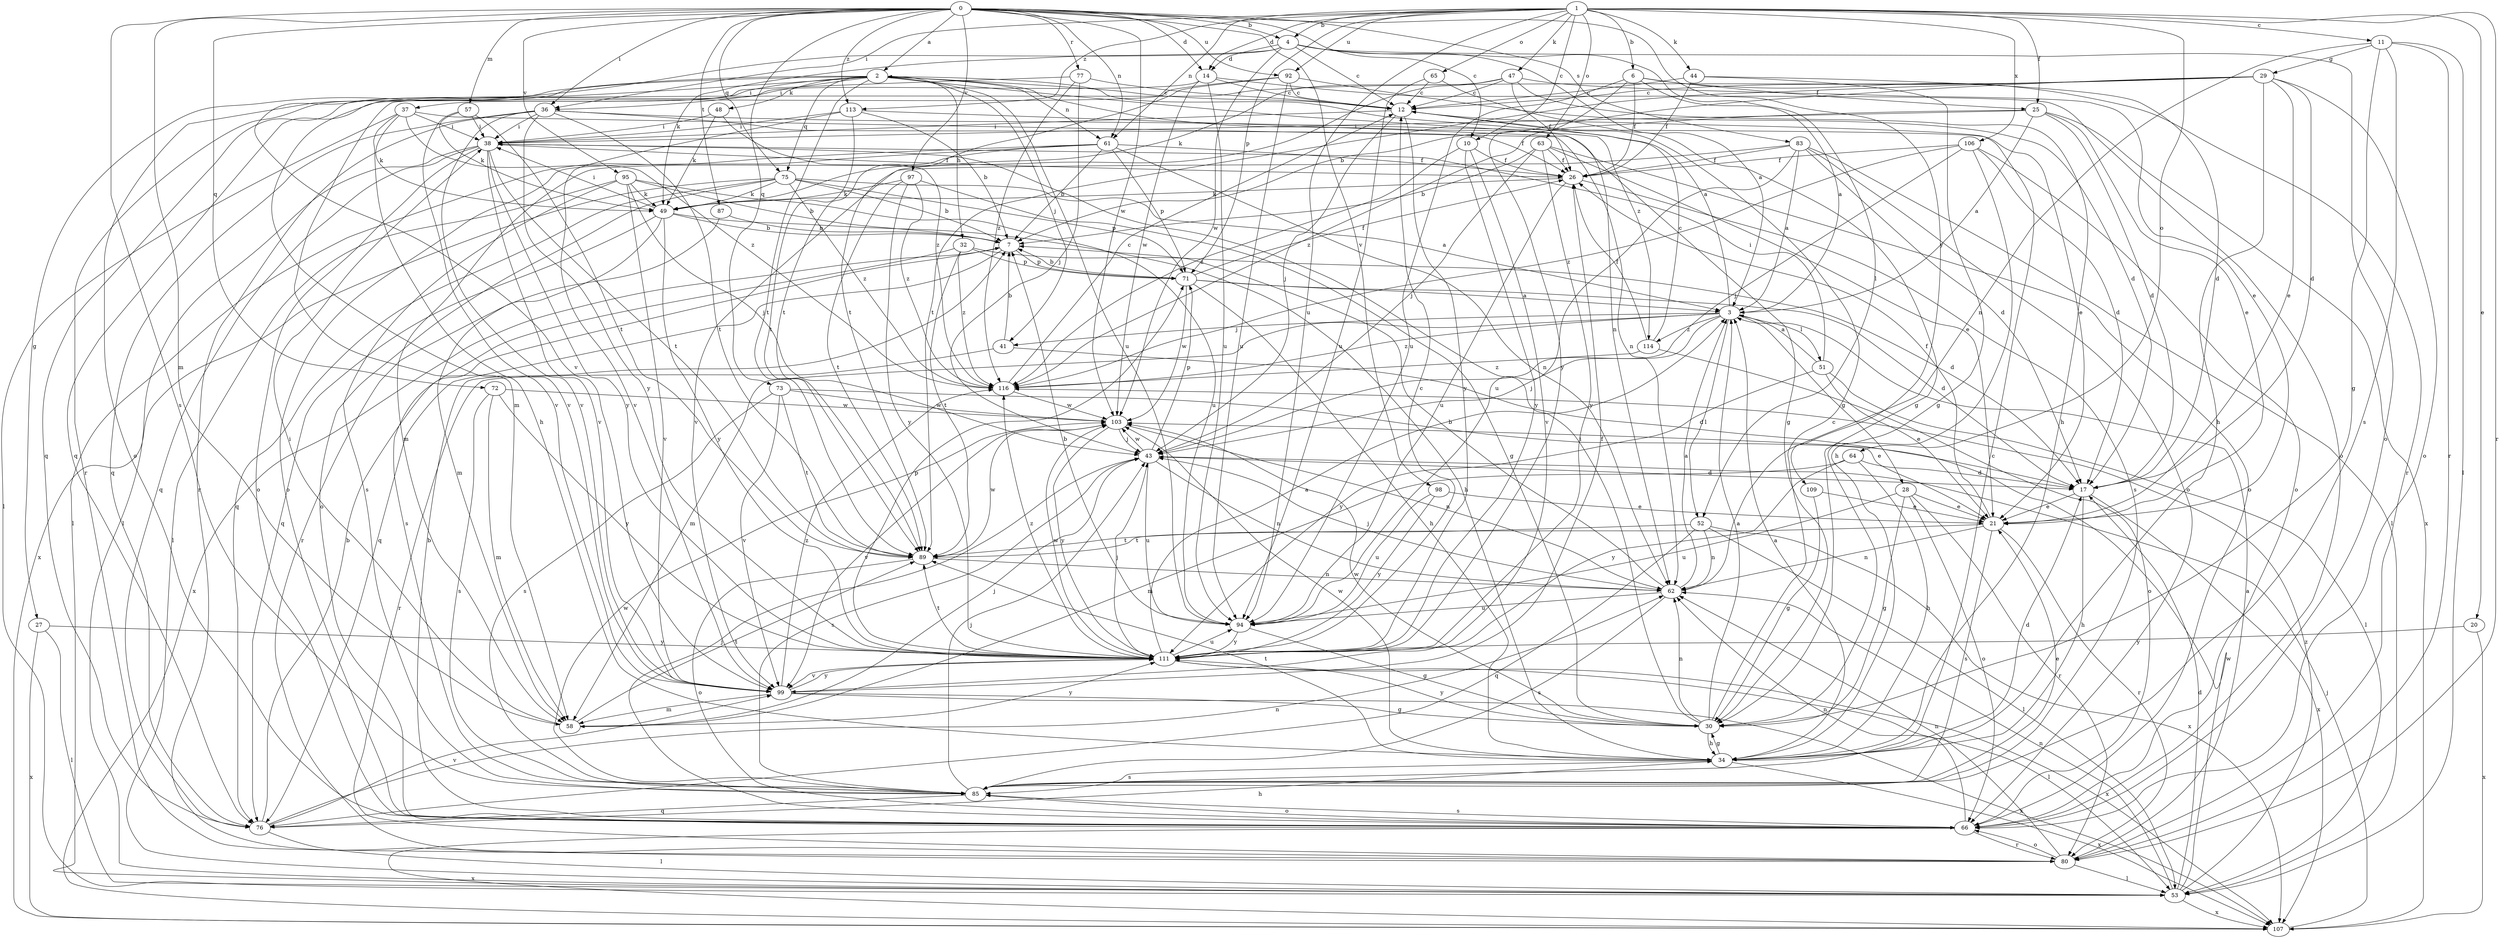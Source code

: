 strict digraph  {
0;
1;
2;
3;
4;
6;
7;
10;
11;
12;
14;
17;
20;
21;
25;
26;
27;
28;
29;
30;
32;
34;
36;
37;
38;
41;
43;
44;
47;
48;
49;
51;
52;
53;
57;
58;
61;
62;
63;
64;
65;
66;
71;
72;
73;
75;
76;
77;
80;
83;
85;
87;
89;
92;
94;
95;
97;
98;
99;
103;
106;
107;
109;
111;
113;
114;
116;
0 -> 2  [label=a];
0 -> 4  [label=b];
0 -> 10  [label=c];
0 -> 14  [label=d];
0 -> 36  [label=i];
0 -> 57  [label=m];
0 -> 58  [label=m];
0 -> 61  [label=n];
0 -> 72  [label=q];
0 -> 73  [label=q];
0 -> 75  [label=q];
0 -> 77  [label=r];
0 -> 83  [label=s];
0 -> 85  [label=s];
0 -> 87  [label=t];
0 -> 92  [label=u];
0 -> 95  [label=v];
0 -> 97  [label=v];
0 -> 98  [label=v];
0 -> 103  [label=w];
0 -> 109  [label=y];
0 -> 113  [label=z];
1 -> 4  [label=b];
1 -> 6  [label=b];
1 -> 10  [label=c];
1 -> 11  [label=c];
1 -> 14  [label=d];
1 -> 20  [label=e];
1 -> 25  [label=f];
1 -> 36  [label=i];
1 -> 44  [label=k];
1 -> 47  [label=k];
1 -> 61  [label=n];
1 -> 63  [label=o];
1 -> 64  [label=o];
1 -> 65  [label=o];
1 -> 71  [label=p];
1 -> 80  [label=r];
1 -> 92  [label=u];
1 -> 94  [label=u];
1 -> 106  [label=x];
1 -> 113  [label=z];
2 -> 12  [label=c];
2 -> 27  [label=g];
2 -> 32  [label=h];
2 -> 34  [label=h];
2 -> 36  [label=i];
2 -> 37  [label=i];
2 -> 41  [label=j];
2 -> 48  [label=k];
2 -> 61  [label=n];
2 -> 62  [label=n];
2 -> 66  [label=o];
2 -> 75  [label=q];
2 -> 89  [label=t];
2 -> 94  [label=u];
2 -> 114  [label=z];
3 -> 2  [label=a];
3 -> 28  [label=g];
3 -> 41  [label=j];
3 -> 43  [label=j];
3 -> 51  [label=l];
3 -> 52  [label=l];
3 -> 58  [label=m];
3 -> 114  [label=z];
3 -> 116  [label=z];
4 -> 3  [label=a];
4 -> 12  [label=c];
4 -> 14  [label=d];
4 -> 49  [label=k];
4 -> 52  [label=l];
4 -> 66  [label=o];
4 -> 99  [label=v];
4 -> 103  [label=w];
6 -> 3  [label=a];
6 -> 25  [label=f];
6 -> 26  [label=f];
6 -> 80  [label=r];
6 -> 94  [label=u];
6 -> 111  [label=y];
7 -> 71  [label=p];
7 -> 76  [label=q];
7 -> 107  [label=x];
10 -> 26  [label=f];
10 -> 99  [label=v];
10 -> 111  [label=y];
10 -> 116  [label=z];
11 -> 29  [label=g];
11 -> 30  [label=g];
11 -> 53  [label=l];
11 -> 62  [label=n];
11 -> 80  [label=r];
11 -> 85  [label=s];
12 -> 38  [label=i];
12 -> 43  [label=j];
12 -> 111  [label=y];
14 -> 12  [label=c];
14 -> 66  [label=o];
14 -> 76  [label=q];
14 -> 94  [label=u];
14 -> 103  [label=w];
17 -> 21  [label=e];
17 -> 34  [label=h];
17 -> 107  [label=x];
20 -> 107  [label=x];
20 -> 111  [label=y];
21 -> 26  [label=f];
21 -> 62  [label=n];
21 -> 80  [label=r];
21 -> 85  [label=s];
21 -> 89  [label=t];
25 -> 3  [label=a];
25 -> 17  [label=d];
25 -> 21  [label=e];
25 -> 38  [label=i];
25 -> 107  [label=x];
25 -> 116  [label=z];
26 -> 49  [label=k];
26 -> 85  [label=s];
26 -> 94  [label=u];
27 -> 53  [label=l];
27 -> 107  [label=x];
27 -> 111  [label=y];
28 -> 21  [label=e];
28 -> 30  [label=g];
28 -> 66  [label=o];
28 -> 80  [label=r];
28 -> 94  [label=u];
29 -> 7  [label=b];
29 -> 12  [label=c];
29 -> 17  [label=d];
29 -> 21  [label=e];
29 -> 34  [label=h];
29 -> 58  [label=m];
29 -> 66  [label=o];
29 -> 89  [label=t];
30 -> 3  [label=a];
30 -> 12  [label=c];
30 -> 34  [label=h];
30 -> 38  [label=i];
30 -> 62  [label=n];
30 -> 103  [label=w];
30 -> 111  [label=y];
32 -> 17  [label=d];
32 -> 71  [label=p];
32 -> 85  [label=s];
32 -> 89  [label=t];
32 -> 116  [label=z];
34 -> 3  [label=a];
34 -> 17  [label=d];
34 -> 30  [label=g];
34 -> 85  [label=s];
34 -> 89  [label=t];
34 -> 103  [label=w];
34 -> 107  [label=x];
36 -> 21  [label=e];
36 -> 26  [label=f];
36 -> 38  [label=i];
36 -> 76  [label=q];
36 -> 80  [label=r];
36 -> 89  [label=t];
36 -> 99  [label=v];
36 -> 111  [label=y];
37 -> 38  [label=i];
37 -> 49  [label=k];
37 -> 53  [label=l];
37 -> 62  [label=n];
37 -> 99  [label=v];
37 -> 116  [label=z];
38 -> 26  [label=f];
38 -> 53  [label=l];
38 -> 66  [label=o];
38 -> 76  [label=q];
38 -> 89  [label=t];
38 -> 99  [label=v];
38 -> 111  [label=y];
41 -> 7  [label=b];
41 -> 17  [label=d];
41 -> 80  [label=r];
43 -> 17  [label=d];
43 -> 62  [label=n];
43 -> 71  [label=p];
43 -> 85  [label=s];
43 -> 94  [label=u];
43 -> 103  [label=w];
44 -> 12  [label=c];
44 -> 17  [label=d];
44 -> 26  [label=f];
44 -> 30  [label=g];
47 -> 12  [label=c];
47 -> 21  [label=e];
47 -> 26  [label=f];
47 -> 34  [label=h];
47 -> 49  [label=k];
47 -> 89  [label=t];
48 -> 38  [label=i];
48 -> 49  [label=k];
48 -> 116  [label=z];
49 -> 7  [label=b];
49 -> 34  [label=h];
49 -> 38  [label=i];
49 -> 58  [label=m];
49 -> 76  [label=q];
49 -> 111  [label=y];
51 -> 3  [label=a];
51 -> 21  [label=e];
51 -> 38  [label=i];
51 -> 53  [label=l];
51 -> 111  [label=y];
52 -> 53  [label=l];
52 -> 62  [label=n];
52 -> 76  [label=q];
52 -> 89  [label=t];
52 -> 107  [label=x];
53 -> 17  [label=d];
53 -> 62  [label=n];
53 -> 103  [label=w];
53 -> 107  [label=x];
53 -> 116  [label=z];
57 -> 38  [label=i];
57 -> 49  [label=k];
57 -> 89  [label=t];
57 -> 99  [label=v];
58 -> 38  [label=i];
58 -> 43  [label=j];
58 -> 89  [label=t];
58 -> 111  [label=y];
61 -> 7  [label=b];
61 -> 26  [label=f];
61 -> 53  [label=l];
61 -> 58  [label=m];
61 -> 62  [label=n];
61 -> 66  [label=o];
61 -> 71  [label=p];
62 -> 3  [label=a];
62 -> 7  [label=b];
62 -> 43  [label=j];
62 -> 85  [label=s];
62 -> 94  [label=u];
63 -> 7  [label=b];
63 -> 21  [label=e];
63 -> 26  [label=f];
63 -> 43  [label=j];
63 -> 66  [label=o];
63 -> 111  [label=y];
64 -> 17  [label=d];
64 -> 34  [label=h];
64 -> 58  [label=m];
64 -> 111  [label=y];
65 -> 12  [label=c];
65 -> 30  [label=g];
65 -> 94  [label=u];
66 -> 7  [label=b];
66 -> 43  [label=j];
66 -> 62  [label=n];
66 -> 80  [label=r];
66 -> 85  [label=s];
66 -> 107  [label=x];
71 -> 3  [label=a];
71 -> 7  [label=b];
71 -> 17  [label=d];
71 -> 26  [label=f];
71 -> 34  [label=h];
71 -> 103  [label=w];
72 -> 58  [label=m];
72 -> 85  [label=s];
72 -> 103  [label=w];
72 -> 111  [label=y];
73 -> 21  [label=e];
73 -> 85  [label=s];
73 -> 89  [label=t];
73 -> 99  [label=v];
73 -> 103  [label=w];
75 -> 3  [label=a];
75 -> 7  [label=b];
75 -> 49  [label=k];
75 -> 66  [label=o];
75 -> 71  [label=p];
75 -> 76  [label=q];
75 -> 107  [label=x];
75 -> 116  [label=z];
76 -> 7  [label=b];
76 -> 34  [label=h];
76 -> 53  [label=l];
76 -> 62  [label=n];
76 -> 99  [label=v];
77 -> 12  [label=c];
77 -> 43  [label=j];
77 -> 80  [label=r];
77 -> 116  [label=z];
80 -> 3  [label=a];
80 -> 53  [label=l];
80 -> 62  [label=n];
80 -> 66  [label=o];
83 -> 3  [label=a];
83 -> 17  [label=d];
83 -> 26  [label=f];
83 -> 53  [label=l];
83 -> 66  [label=o];
83 -> 94  [label=u];
83 -> 99  [label=v];
85 -> 12  [label=c];
85 -> 21  [label=e];
85 -> 43  [label=j];
85 -> 66  [label=o];
85 -> 76  [label=q];
85 -> 103  [label=w];
87 -> 7  [label=b];
87 -> 80  [label=r];
89 -> 62  [label=n];
89 -> 66  [label=o];
89 -> 103  [label=w];
92 -> 12  [label=c];
92 -> 17  [label=d];
92 -> 76  [label=q];
92 -> 89  [label=t];
92 -> 94  [label=u];
94 -> 7  [label=b];
94 -> 30  [label=g];
94 -> 111  [label=y];
95 -> 7  [label=b];
95 -> 43  [label=j];
95 -> 49  [label=k];
95 -> 53  [label=l];
95 -> 85  [label=s];
95 -> 94  [label=u];
95 -> 99  [label=v];
97 -> 30  [label=g];
97 -> 49  [label=k];
97 -> 89  [label=t];
97 -> 111  [label=y];
97 -> 116  [label=z];
98 -> 21  [label=e];
98 -> 94  [label=u];
98 -> 111  [label=y];
99 -> 26  [label=f];
99 -> 30  [label=g];
99 -> 58  [label=m];
99 -> 107  [label=x];
99 -> 111  [label=y];
99 -> 116  [label=z];
103 -> 43  [label=j];
103 -> 62  [label=n];
103 -> 99  [label=v];
103 -> 111  [label=y];
106 -> 17  [label=d];
106 -> 26  [label=f];
106 -> 34  [label=h];
106 -> 43  [label=j];
106 -> 66  [label=o];
106 -> 116  [label=z];
107 -> 43  [label=j];
109 -> 21  [label=e];
109 -> 30  [label=g];
111 -> 3  [label=a];
111 -> 12  [label=c];
111 -> 43  [label=j];
111 -> 53  [label=l];
111 -> 71  [label=p];
111 -> 89  [label=t];
111 -> 94  [label=u];
111 -> 99  [label=v];
111 -> 103  [label=w];
111 -> 107  [label=x];
111 -> 116  [label=z];
113 -> 7  [label=b];
113 -> 30  [label=g];
113 -> 38  [label=i];
113 -> 89  [label=t];
113 -> 99  [label=v];
114 -> 12  [label=c];
114 -> 26  [label=f];
114 -> 66  [label=o];
114 -> 116  [label=z];
116 -> 12  [label=c];
116 -> 103  [label=w];
}
